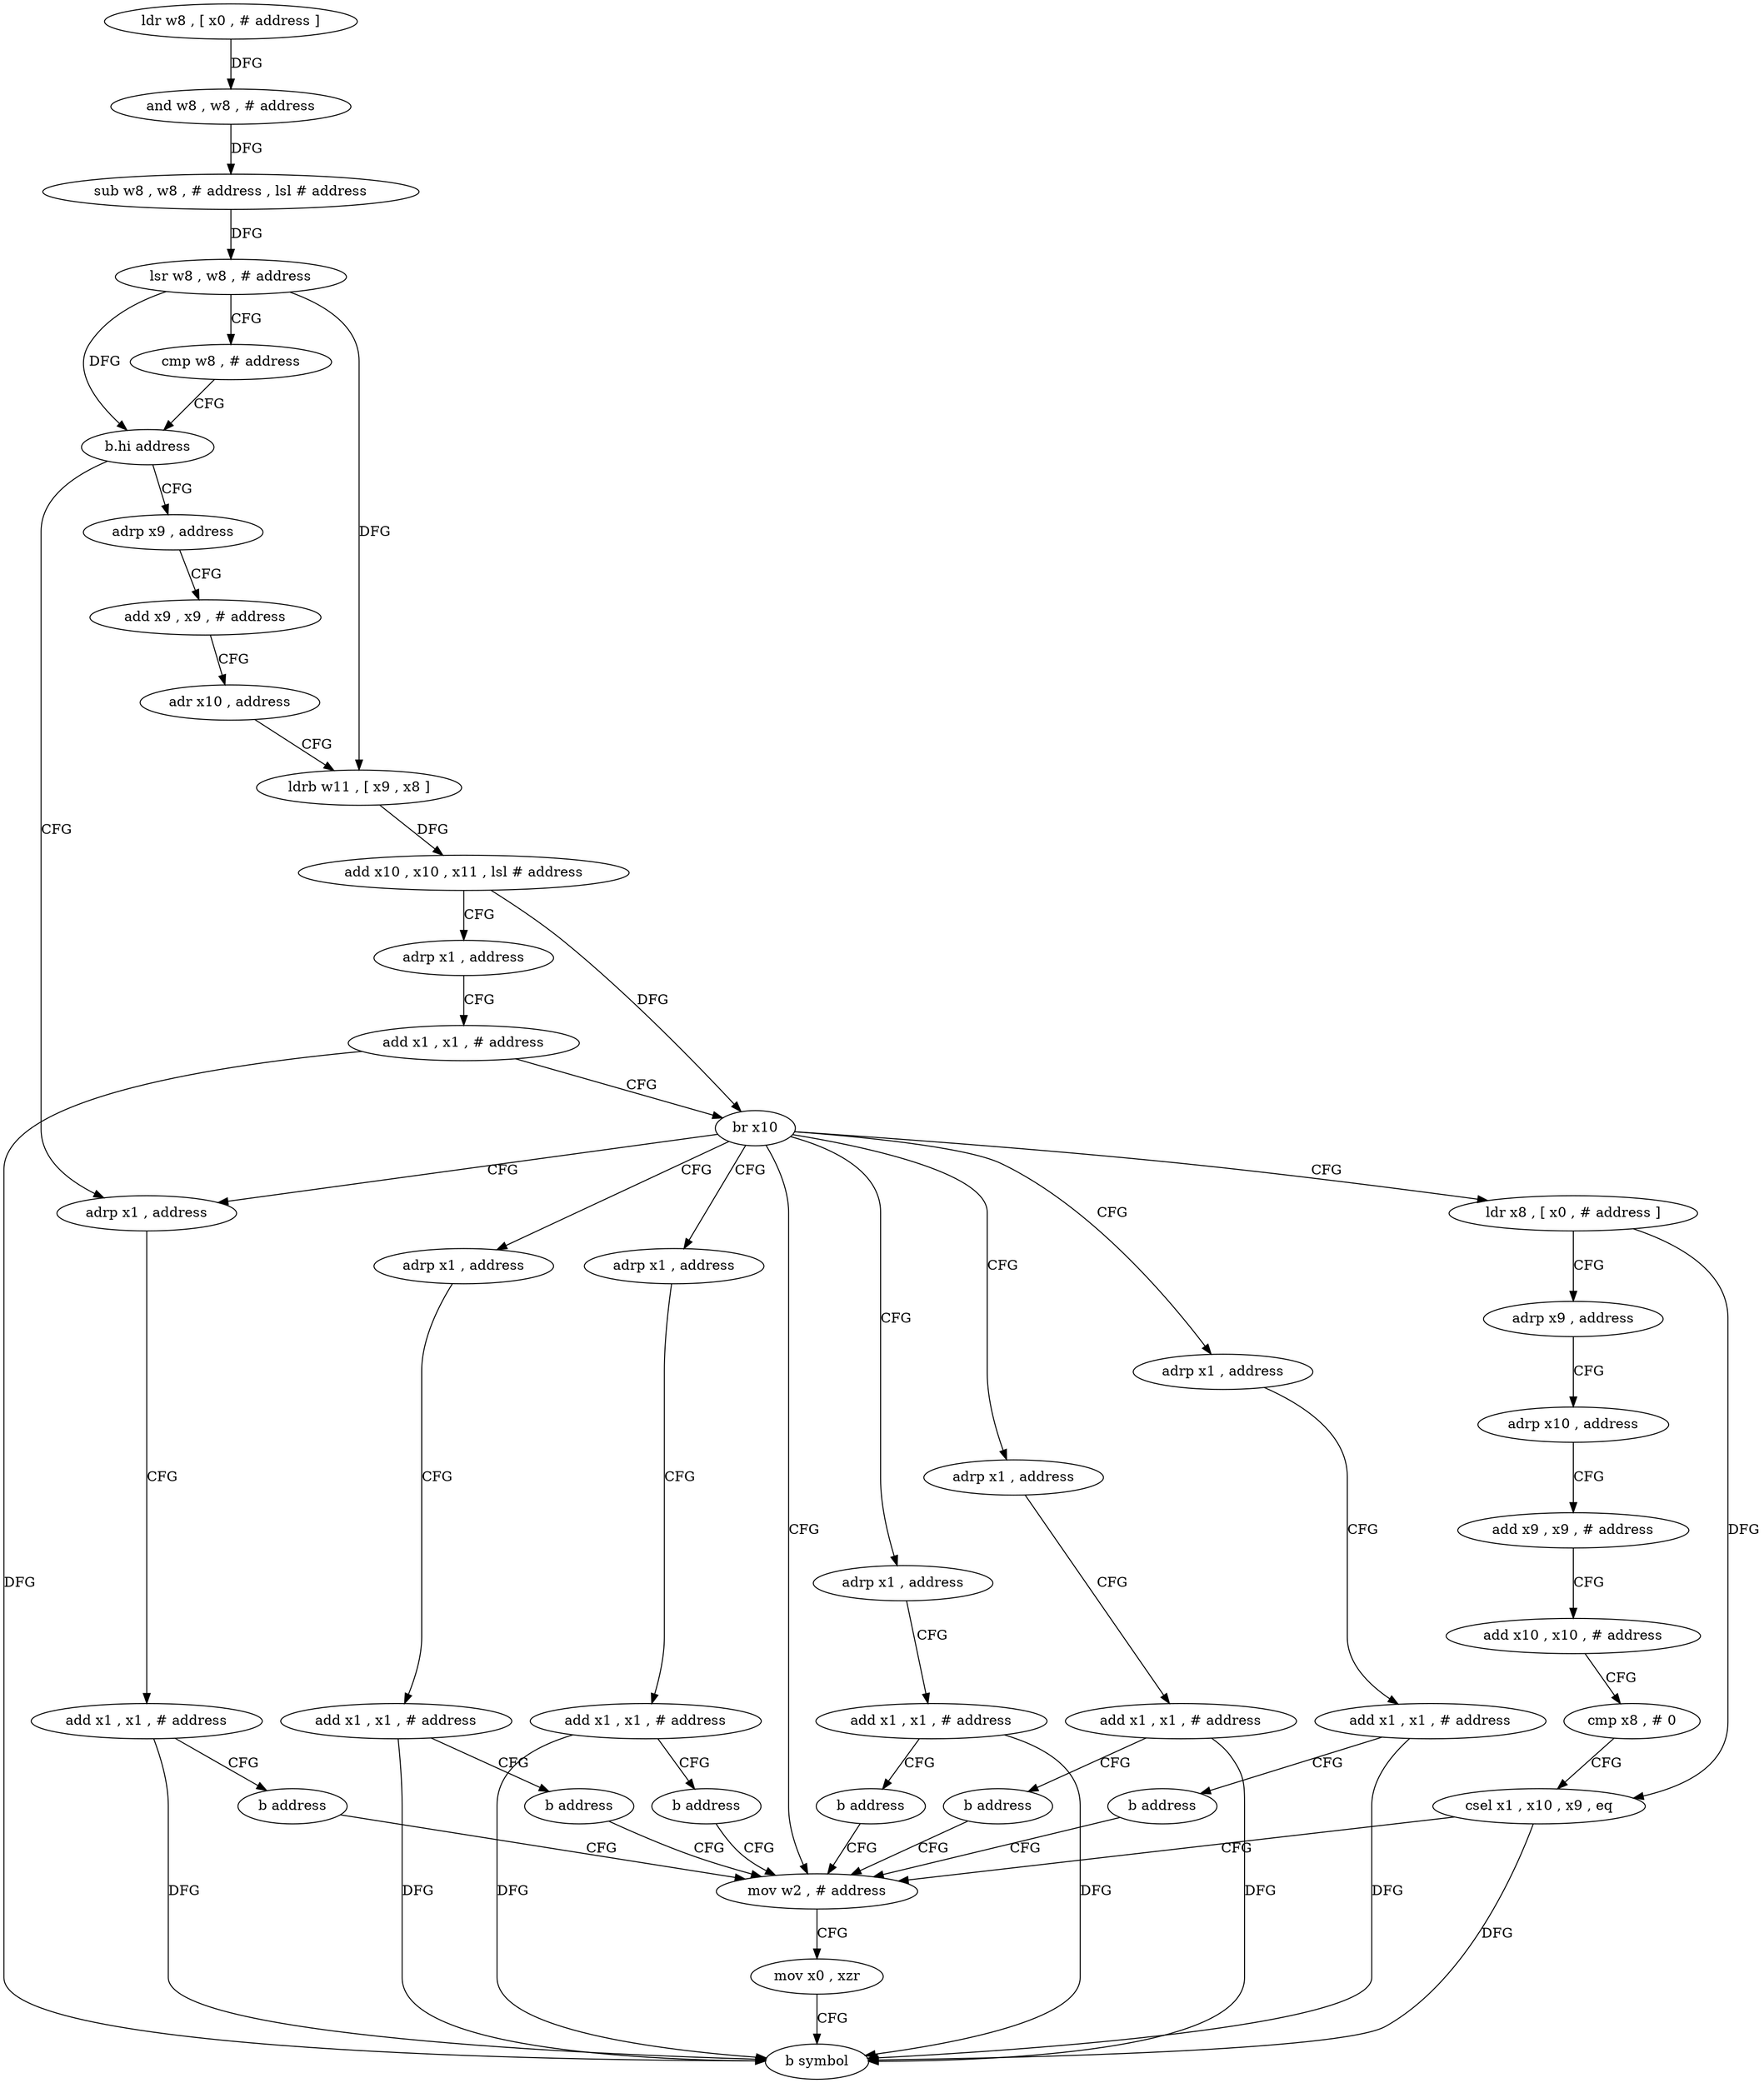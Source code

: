 digraph "func" {
"4234912" [label = "ldr w8 , [ x0 , # address ]" ]
"4234916" [label = "and w8 , w8 , # address" ]
"4234920" [label = "sub w8 , w8 , # address , lsl # address" ]
"4234924" [label = "lsr w8 , w8 , # address" ]
"4234928" [label = "cmp w8 , # address" ]
"4234932" [label = "b.hi address" ]
"4234992" [label = "adrp x1 , address" ]
"4234936" [label = "adrp x9 , address" ]
"4234996" [label = "add x1 , x1 , # address" ]
"4235000" [label = "b address" ]
"4235068" [label = "mov w2 , # address" ]
"4234940" [label = "add x9 , x9 , # address" ]
"4234944" [label = "adr x10 , address" ]
"4234948" [label = "ldrb w11 , [ x9 , x8 ]" ]
"4234952" [label = "add x10 , x10 , x11 , lsl # address" ]
"4234956" [label = "adrp x1 , address" ]
"4234960" [label = "add x1 , x1 , # address" ]
"4234964" [label = "br x10" ]
"4234968" [label = "adrp x1 , address" ]
"4234980" [label = "adrp x1 , address" ]
"4235004" [label = "adrp x1 , address" ]
"4235016" [label = "adrp x1 , address" ]
"4235028" [label = "adrp x1 , address" ]
"4235040" [label = "ldr x8 , [ x0 , # address ]" ]
"4235072" [label = "mov x0 , xzr" ]
"4235076" [label = "b symbol" ]
"4234972" [label = "add x1 , x1 , # address" ]
"4234976" [label = "b address" ]
"4234984" [label = "add x1 , x1 , # address" ]
"4234988" [label = "b address" ]
"4235008" [label = "add x1 , x1 , # address" ]
"4235012" [label = "b address" ]
"4235020" [label = "add x1 , x1 , # address" ]
"4235024" [label = "b address" ]
"4235032" [label = "add x1 , x1 , # address" ]
"4235036" [label = "b address" ]
"4235044" [label = "adrp x9 , address" ]
"4235048" [label = "adrp x10 , address" ]
"4235052" [label = "add x9 , x9 , # address" ]
"4235056" [label = "add x10 , x10 , # address" ]
"4235060" [label = "cmp x8 , # 0" ]
"4235064" [label = "csel x1 , x10 , x9 , eq" ]
"4234912" -> "4234916" [ label = "DFG" ]
"4234916" -> "4234920" [ label = "DFG" ]
"4234920" -> "4234924" [ label = "DFG" ]
"4234924" -> "4234928" [ label = "CFG" ]
"4234924" -> "4234932" [ label = "DFG" ]
"4234924" -> "4234948" [ label = "DFG" ]
"4234928" -> "4234932" [ label = "CFG" ]
"4234932" -> "4234992" [ label = "CFG" ]
"4234932" -> "4234936" [ label = "CFG" ]
"4234992" -> "4234996" [ label = "CFG" ]
"4234936" -> "4234940" [ label = "CFG" ]
"4234996" -> "4235000" [ label = "CFG" ]
"4234996" -> "4235076" [ label = "DFG" ]
"4235000" -> "4235068" [ label = "CFG" ]
"4235068" -> "4235072" [ label = "CFG" ]
"4234940" -> "4234944" [ label = "CFG" ]
"4234944" -> "4234948" [ label = "CFG" ]
"4234948" -> "4234952" [ label = "DFG" ]
"4234952" -> "4234956" [ label = "CFG" ]
"4234952" -> "4234964" [ label = "DFG" ]
"4234956" -> "4234960" [ label = "CFG" ]
"4234960" -> "4234964" [ label = "CFG" ]
"4234960" -> "4235076" [ label = "DFG" ]
"4234964" -> "4234968" [ label = "CFG" ]
"4234964" -> "4234980" [ label = "CFG" ]
"4234964" -> "4234992" [ label = "CFG" ]
"4234964" -> "4235004" [ label = "CFG" ]
"4234964" -> "4235016" [ label = "CFG" ]
"4234964" -> "4235028" [ label = "CFG" ]
"4234964" -> "4235040" [ label = "CFG" ]
"4234964" -> "4235068" [ label = "CFG" ]
"4234968" -> "4234972" [ label = "CFG" ]
"4234980" -> "4234984" [ label = "CFG" ]
"4235004" -> "4235008" [ label = "CFG" ]
"4235016" -> "4235020" [ label = "CFG" ]
"4235028" -> "4235032" [ label = "CFG" ]
"4235040" -> "4235044" [ label = "CFG" ]
"4235040" -> "4235064" [ label = "DFG" ]
"4235072" -> "4235076" [ label = "CFG" ]
"4234972" -> "4234976" [ label = "CFG" ]
"4234972" -> "4235076" [ label = "DFG" ]
"4234976" -> "4235068" [ label = "CFG" ]
"4234984" -> "4234988" [ label = "CFG" ]
"4234984" -> "4235076" [ label = "DFG" ]
"4234988" -> "4235068" [ label = "CFG" ]
"4235008" -> "4235012" [ label = "CFG" ]
"4235008" -> "4235076" [ label = "DFG" ]
"4235012" -> "4235068" [ label = "CFG" ]
"4235020" -> "4235024" [ label = "CFG" ]
"4235020" -> "4235076" [ label = "DFG" ]
"4235024" -> "4235068" [ label = "CFG" ]
"4235032" -> "4235036" [ label = "CFG" ]
"4235032" -> "4235076" [ label = "DFG" ]
"4235036" -> "4235068" [ label = "CFG" ]
"4235044" -> "4235048" [ label = "CFG" ]
"4235048" -> "4235052" [ label = "CFG" ]
"4235052" -> "4235056" [ label = "CFG" ]
"4235056" -> "4235060" [ label = "CFG" ]
"4235060" -> "4235064" [ label = "CFG" ]
"4235064" -> "4235068" [ label = "CFG" ]
"4235064" -> "4235076" [ label = "DFG" ]
}
